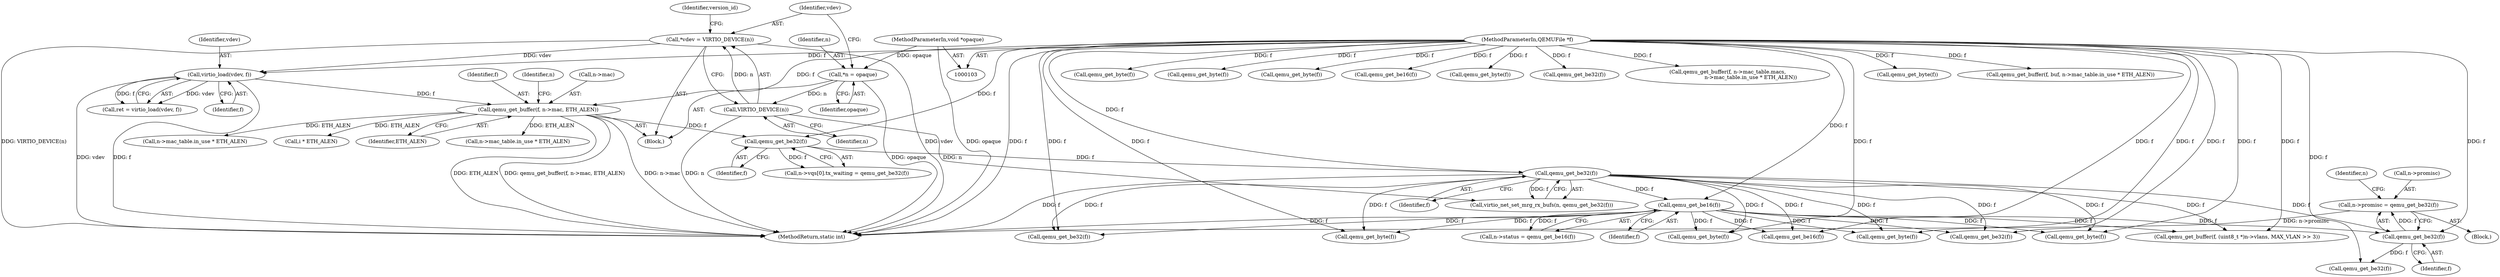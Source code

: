 digraph "0_qemu_eea750a5623ddac7a61982eec8f1c93481857578@pointer" {
"1000181" [label="(Call,n->promisc = qemu_get_be32(f))"];
"1000185" [label="(Call,qemu_get_be32(f))"];
"1000159" [label="(Call,qemu_get_be32(f))"];
"1000155" [label="(Call,qemu_get_be32(f))"];
"1000141" [label="(Call,qemu_get_buffer(f, n->mac, ETH_ALEN))"];
"1000133" [label="(Call,virtio_load(vdev, f))"];
"1000113" [label="(Call,*vdev = VIRTIO_DEVICE(n))"];
"1000115" [label="(Call,VIRTIO_DEVICE(n))"];
"1000109" [label="(Call,*n = opaque)"];
"1000105" [label="(MethodParameterIn,void *opaque)"];
"1000104" [label="(MethodParameterIn,QEMUFile *f)"];
"1000169" [label="(Call,qemu_get_be16(f))"];
"1000182" [label="(Call,n->promisc)"];
"1000151" [label="(Identifier,n)"];
"1000191" [label="(Call,qemu_get_be32(f))"];
"1000186" [label="(Identifier,f)"];
"1000335" [label="(Call,qemu_get_byte(f))"];
"1000366" [label="(Call,qemu_get_byte(f))"];
"1000143" [label="(Call,n->mac)"];
"1000360" [label="(Call,qemu_get_byte(f))"];
"1000372" [label="(Call,qemu_get_byte(f))"];
"1000496" [label="(Call,i * ETH_ALEN)"];
"1000416" [label="(Call,qemu_get_be16(f))"];
"1000381" [label="(Call,qemu_get_byte(f))"];
"1000180" [label="(Block,)"];
"1000157" [label="(Call,virtio_net_set_mrg_rx_bufs(n, qemu_get_be32(f)))"];
"1000155" [label="(Call,qemu_get_be32(f))"];
"1000104" [label="(MethodParameterIn,QEMUFile *f)"];
"1000111" [label="(Identifier,opaque)"];
"1000141" [label="(Call,qemu_get_buffer(f, n->mac, ETH_ALEN))"];
"1000109" [label="(Call,*n = opaque)"];
"1000205" [label="(Call,qemu_get_byte(f))"];
"1000458" [label="(Call,qemu_get_be32(f))"];
"1000165" [label="(Call,n->status = qemu_get_be16(f))"];
"1000189" [label="(Identifier,n)"];
"1000110" [label="(Identifier,n)"];
"1000113" [label="(Call,*vdev = VIRTIO_DEVICE(n))"];
"1000156" [label="(Identifier,f)"];
"1000142" [label="(Identifier,f)"];
"1000160" [label="(Identifier,f)"];
"1000169" [label="(Call,qemu_get_be16(f))"];
"1000354" [label="(Call,qemu_get_byte(f))"];
"1000147" [label="(Call,n->vqs[0].tx_waiting = qemu_get_be32(f))"];
"1000135" [label="(Identifier,f)"];
"1000404" [label="(Call,qemu_get_be16(f))"];
"1000146" [label="(Identifier,ETH_ALEN)"];
"1000133" [label="(Call,virtio_load(vdev, f))"];
"1000229" [label="(Call,qemu_get_buffer(f, n->mac_table.macs,\n                            n->mac_table.in_use * ETH_ALEN))"];
"1000131" [label="(Call,ret = virtio_load(vdev, f))"];
"1000107" [label="(Block,)"];
"1000159" [label="(Call,qemu_get_be32(f))"];
"1000541" [label="(MethodReturn,static int)"];
"1000116" [label="(Identifier,n)"];
"1000115" [label="(Call,VIRTIO_DEVICE(n))"];
"1000263" [label="(Call,n->mac_table.in_use * ETH_ALEN)"];
"1000134" [label="(Identifier,vdev)"];
"1000343" [label="(Call,qemu_get_byte(f))"];
"1000313" [label="(Call,qemu_get_be32(f))"];
"1000114" [label="(Identifier,vdev)"];
"1000260" [label="(Call,qemu_get_buffer(f, buf, n->mac_table.in_use * ETH_ALEN))"];
"1000170" [label="(Identifier,f)"];
"1000218" [label="(Call,qemu_get_be32(f))"];
"1000105" [label="(MethodParameterIn,void *opaque)"];
"1000185" [label="(Call,qemu_get_be32(f))"];
"1000199" [label="(Call,qemu_get_byte(f))"];
"1000236" [label="(Call,n->mac_table.in_use * ETH_ALEN)"];
"1000123" [label="(Identifier,version_id)"];
"1000181" [label="(Call,n->promisc = qemu_get_be32(f))"];
"1000296" [label="(Call,qemu_get_buffer(f, (uint8_t *)n->vlans, MAX_VLAN >> 3))"];
"1000181" -> "1000180"  [label="AST: "];
"1000181" -> "1000185"  [label="CFG: "];
"1000182" -> "1000181"  [label="AST: "];
"1000185" -> "1000181"  [label="AST: "];
"1000189" -> "1000181"  [label="CFG: "];
"1000181" -> "1000541"  [label="DDG: n->promisc"];
"1000185" -> "1000181"  [label="DDG: f"];
"1000185" -> "1000186"  [label="CFG: "];
"1000186" -> "1000185"  [label="AST: "];
"1000159" -> "1000185"  [label="DDG: f"];
"1000169" -> "1000185"  [label="DDG: f"];
"1000104" -> "1000185"  [label="DDG: f"];
"1000185" -> "1000191"  [label="DDG: f"];
"1000159" -> "1000157"  [label="AST: "];
"1000159" -> "1000160"  [label="CFG: "];
"1000160" -> "1000159"  [label="AST: "];
"1000157" -> "1000159"  [label="CFG: "];
"1000159" -> "1000541"  [label="DDG: f"];
"1000159" -> "1000157"  [label="DDG: f"];
"1000155" -> "1000159"  [label="DDG: f"];
"1000104" -> "1000159"  [label="DDG: f"];
"1000159" -> "1000169"  [label="DDG: f"];
"1000159" -> "1000199"  [label="DDG: f"];
"1000159" -> "1000218"  [label="DDG: f"];
"1000159" -> "1000296"  [label="DDG: f"];
"1000159" -> "1000313"  [label="DDG: f"];
"1000159" -> "1000335"  [label="DDG: f"];
"1000159" -> "1000354"  [label="DDG: f"];
"1000159" -> "1000381"  [label="DDG: f"];
"1000159" -> "1000404"  [label="DDG: f"];
"1000155" -> "1000147"  [label="AST: "];
"1000155" -> "1000156"  [label="CFG: "];
"1000156" -> "1000155"  [label="AST: "];
"1000147" -> "1000155"  [label="CFG: "];
"1000155" -> "1000147"  [label="DDG: f"];
"1000141" -> "1000155"  [label="DDG: f"];
"1000104" -> "1000155"  [label="DDG: f"];
"1000141" -> "1000107"  [label="AST: "];
"1000141" -> "1000146"  [label="CFG: "];
"1000142" -> "1000141"  [label="AST: "];
"1000143" -> "1000141"  [label="AST: "];
"1000146" -> "1000141"  [label="AST: "];
"1000151" -> "1000141"  [label="CFG: "];
"1000141" -> "1000541"  [label="DDG: qemu_get_buffer(f, n->mac, ETH_ALEN)"];
"1000141" -> "1000541"  [label="DDG: n->mac"];
"1000141" -> "1000541"  [label="DDG: ETH_ALEN"];
"1000133" -> "1000141"  [label="DDG: f"];
"1000104" -> "1000141"  [label="DDG: f"];
"1000141" -> "1000236"  [label="DDG: ETH_ALEN"];
"1000141" -> "1000263"  [label="DDG: ETH_ALEN"];
"1000141" -> "1000496"  [label="DDG: ETH_ALEN"];
"1000133" -> "1000131"  [label="AST: "];
"1000133" -> "1000135"  [label="CFG: "];
"1000134" -> "1000133"  [label="AST: "];
"1000135" -> "1000133"  [label="AST: "];
"1000131" -> "1000133"  [label="CFG: "];
"1000133" -> "1000541"  [label="DDG: vdev"];
"1000133" -> "1000541"  [label="DDG: f"];
"1000133" -> "1000131"  [label="DDG: vdev"];
"1000133" -> "1000131"  [label="DDG: f"];
"1000113" -> "1000133"  [label="DDG: vdev"];
"1000104" -> "1000133"  [label="DDG: f"];
"1000113" -> "1000107"  [label="AST: "];
"1000113" -> "1000115"  [label="CFG: "];
"1000114" -> "1000113"  [label="AST: "];
"1000115" -> "1000113"  [label="AST: "];
"1000123" -> "1000113"  [label="CFG: "];
"1000113" -> "1000541"  [label="DDG: vdev"];
"1000113" -> "1000541"  [label="DDG: VIRTIO_DEVICE(n)"];
"1000115" -> "1000113"  [label="DDG: n"];
"1000115" -> "1000116"  [label="CFG: "];
"1000116" -> "1000115"  [label="AST: "];
"1000115" -> "1000541"  [label="DDG: n"];
"1000109" -> "1000115"  [label="DDG: n"];
"1000115" -> "1000157"  [label="DDG: n"];
"1000109" -> "1000107"  [label="AST: "];
"1000109" -> "1000111"  [label="CFG: "];
"1000110" -> "1000109"  [label="AST: "];
"1000111" -> "1000109"  [label="AST: "];
"1000114" -> "1000109"  [label="CFG: "];
"1000109" -> "1000541"  [label="DDG: opaque"];
"1000105" -> "1000109"  [label="DDG: opaque"];
"1000105" -> "1000103"  [label="AST: "];
"1000105" -> "1000541"  [label="DDG: opaque"];
"1000104" -> "1000103"  [label="AST: "];
"1000104" -> "1000541"  [label="DDG: f"];
"1000104" -> "1000169"  [label="DDG: f"];
"1000104" -> "1000191"  [label="DDG: f"];
"1000104" -> "1000199"  [label="DDG: f"];
"1000104" -> "1000205"  [label="DDG: f"];
"1000104" -> "1000218"  [label="DDG: f"];
"1000104" -> "1000229"  [label="DDG: f"];
"1000104" -> "1000260"  [label="DDG: f"];
"1000104" -> "1000296"  [label="DDG: f"];
"1000104" -> "1000313"  [label="DDG: f"];
"1000104" -> "1000335"  [label="DDG: f"];
"1000104" -> "1000343"  [label="DDG: f"];
"1000104" -> "1000354"  [label="DDG: f"];
"1000104" -> "1000360"  [label="DDG: f"];
"1000104" -> "1000366"  [label="DDG: f"];
"1000104" -> "1000372"  [label="DDG: f"];
"1000104" -> "1000381"  [label="DDG: f"];
"1000104" -> "1000404"  [label="DDG: f"];
"1000104" -> "1000416"  [label="DDG: f"];
"1000104" -> "1000458"  [label="DDG: f"];
"1000169" -> "1000165"  [label="AST: "];
"1000169" -> "1000170"  [label="CFG: "];
"1000170" -> "1000169"  [label="AST: "];
"1000165" -> "1000169"  [label="CFG: "];
"1000169" -> "1000541"  [label="DDG: f"];
"1000169" -> "1000165"  [label="DDG: f"];
"1000169" -> "1000199"  [label="DDG: f"];
"1000169" -> "1000218"  [label="DDG: f"];
"1000169" -> "1000296"  [label="DDG: f"];
"1000169" -> "1000313"  [label="DDG: f"];
"1000169" -> "1000335"  [label="DDG: f"];
"1000169" -> "1000354"  [label="DDG: f"];
"1000169" -> "1000381"  [label="DDG: f"];
"1000169" -> "1000404"  [label="DDG: f"];
}
